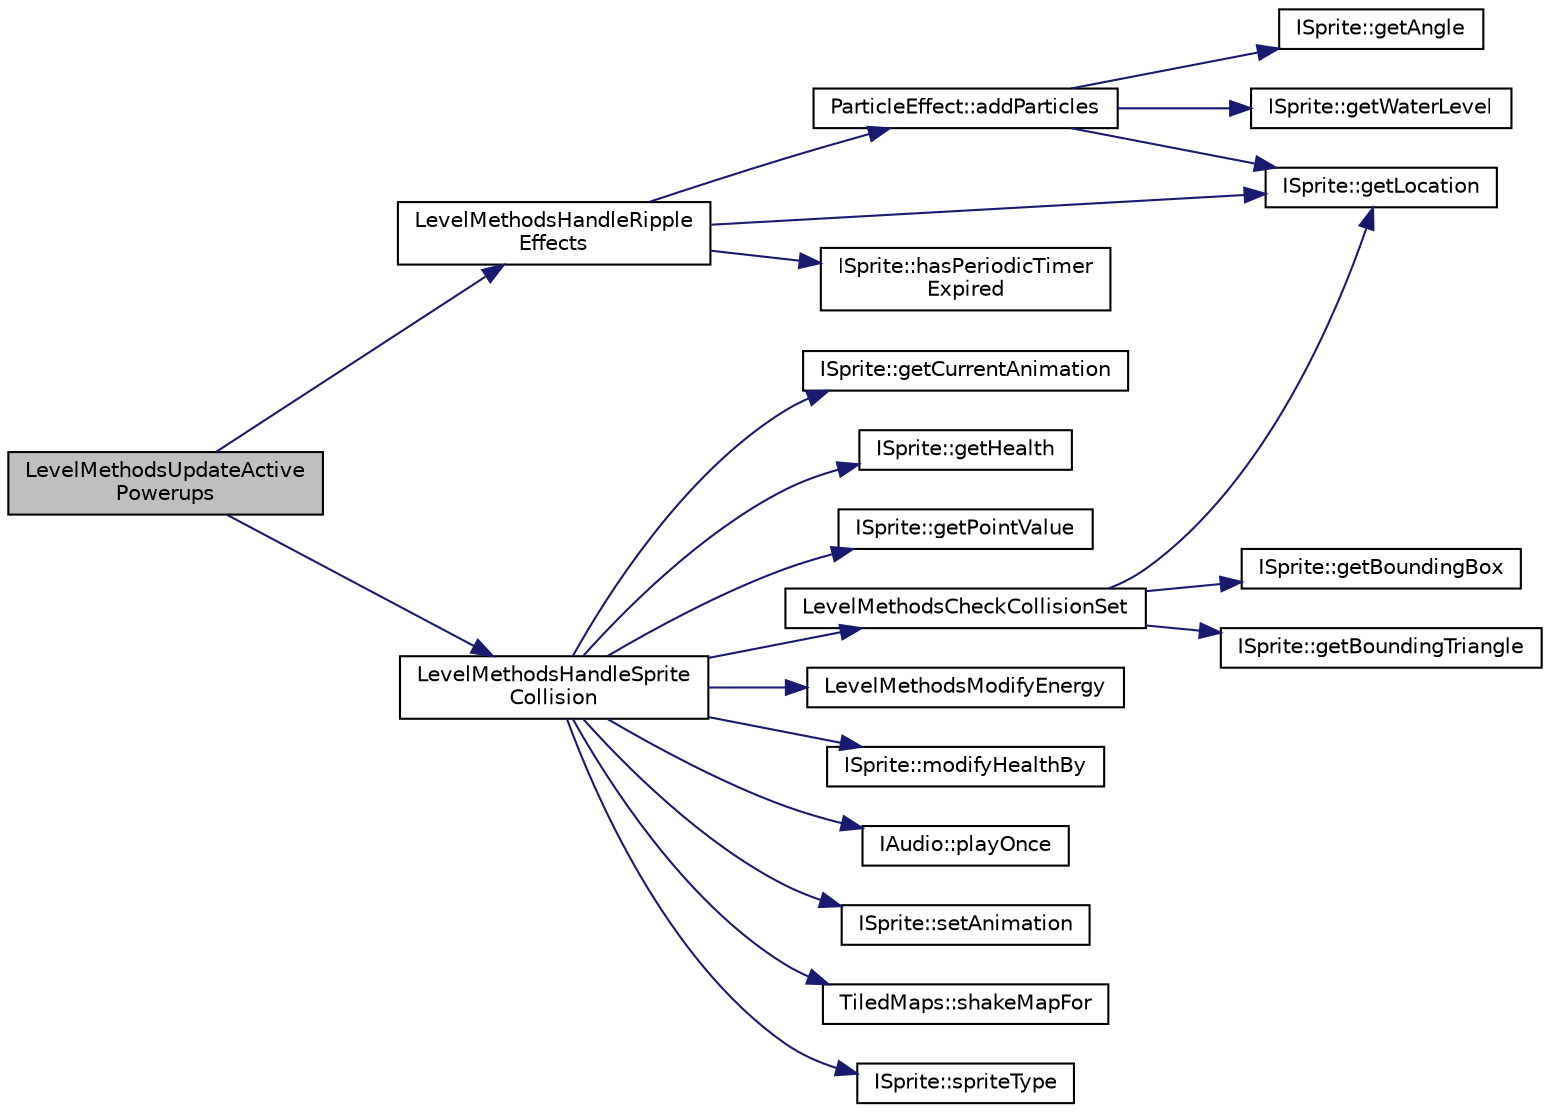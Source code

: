 digraph "LevelMethodsUpdateActivePowerups"
{
 // LATEX_PDF_SIZE
  edge [fontname="Helvetica",fontsize="10",labelfontname="Helvetica",labelfontsize="10"];
  node [fontname="Helvetica",fontsize="10",shape=record];
  rankdir="LR";
  Node1 [label="LevelMethodsUpdateActive\lPowerups",height=0.2,width=0.4,color="black", fillcolor="grey75", style="filled", fontcolor="black",tooltip="Updates the power up sprites that have been activated"];
  Node1 -> Node2 [color="midnightblue",fontsize="10",style="solid"];
  Node2 [label="LevelMethodsHandleRipple\lEffects",height=0.2,width=0.4,color="black", fillcolor="white", style="filled",URL="$_level_methods_8cpp.html#abd61dfe68f73958d52c6281f759ed6b5",tooltip=" "];
  Node2 -> Node3 [color="midnightblue",fontsize="10",style="solid"];
  Node3 [label="ParticleEffect::addParticles",height=0.2,width=0.4,color="black", fillcolor="white", style="filled",URL="$class_particle_effect.html#a807a1af756635bd62afd7b5ad190d29c",tooltip=" "];
  Node3 -> Node4 [color="midnightblue",fontsize="10",style="solid"];
  Node4 [label="ISprite::getAngle",height=0.2,width=0.4,color="black", fillcolor="white", style="filled",URL="$class_i_sprite.html#a44ab48c7a0ca24cf44b5aeb7c84ba597",tooltip=" "];
  Node3 -> Node5 [color="midnightblue",fontsize="10",style="solid"];
  Node5 [label="ISprite::getLocation",height=0.2,width=0.4,color="black", fillcolor="white", style="filled",URL="$class_i_sprite.html#a04e5809c871ecfe7caeab6d6886e2bbd",tooltip=" "];
  Node3 -> Node6 [color="midnightblue",fontsize="10",style="solid"];
  Node6 [label="ISprite::getWaterLevel",height=0.2,width=0.4,color="black", fillcolor="white", style="filled",URL="$class_i_sprite.html#afd39c00bbd79fc13234885c8941ea798",tooltip=" "];
  Node2 -> Node5 [color="midnightblue",fontsize="10",style="solid"];
  Node2 -> Node7 [color="midnightblue",fontsize="10",style="solid"];
  Node7 [label="ISprite::hasPeriodicTimer\lExpired",height=0.2,width=0.4,color="black", fillcolor="white", style="filled",URL="$class_i_sprite.html#a7ac783a7e9180e85f608b2263aee9e2a",tooltip=" "];
  Node1 -> Node8 [color="midnightblue",fontsize="10",style="solid"];
  Node8 [label="LevelMethodsHandleSprite\lCollision",height=0.2,width=0.4,color="black", fillcolor="white", style="filled",URL="$_level_methods_8cpp.html#af17deb75104f88694410fe98a83b997f",tooltip=" "];
  Node8 -> Node9 [color="midnightblue",fontsize="10",style="solid"];
  Node9 [label="ISprite::getCurrentAnimation",height=0.2,width=0.4,color="black", fillcolor="white", style="filled",URL="$class_i_sprite.html#a6e1e6556de6db54749ad3926c0c1720b",tooltip=" "];
  Node8 -> Node10 [color="midnightblue",fontsize="10",style="solid"];
  Node10 [label="ISprite::getHealth",height=0.2,width=0.4,color="black", fillcolor="white", style="filled",URL="$class_i_sprite.html#a09dd7e151892b1314f5cf5f4699a7865",tooltip=" "];
  Node8 -> Node11 [color="midnightblue",fontsize="10",style="solid"];
  Node11 [label="ISprite::getPointValue",height=0.2,width=0.4,color="black", fillcolor="white", style="filled",URL="$class_i_sprite.html#a9821c90304790a5e8162c57d37b3ddfa",tooltip=" "];
  Node8 -> Node12 [color="midnightblue",fontsize="10",style="solid"];
  Node12 [label="LevelMethodsCheckCollisionSet",height=0.2,width=0.4,color="black", fillcolor="white", style="filled",URL="$_level_methods_8cpp.html#a5319580ed95da1ff1d0e4312ea879c66",tooltip=" "];
  Node12 -> Node13 [color="midnightblue",fontsize="10",style="solid"];
  Node13 [label="ISprite::getBoundingBox",height=0.2,width=0.4,color="black", fillcolor="white", style="filled",URL="$class_i_sprite.html#adf07d87015405a56c565efc59d10a937",tooltip=" "];
  Node12 -> Node14 [color="midnightblue",fontsize="10",style="solid"];
  Node14 [label="ISprite::getBoundingTriangle",height=0.2,width=0.4,color="black", fillcolor="white", style="filled",URL="$class_i_sprite.html#ad02479bdf3ae8da1e43dd39a95b96940",tooltip=" "];
  Node12 -> Node5 [color="midnightblue",fontsize="10",style="solid"];
  Node8 -> Node15 [color="midnightblue",fontsize="10",style="solid"];
  Node15 [label="LevelMethodsModifyEnergy",height=0.2,width=0.4,color="black", fillcolor="white", style="filled",URL="$_level_methods_8cpp.html#ae2b42fb2944936dcc6a5683cd4ca52a7",tooltip=" "];
  Node8 -> Node16 [color="midnightblue",fontsize="10",style="solid"];
  Node16 [label="ISprite::modifyHealthBy",height=0.2,width=0.4,color="black", fillcolor="white", style="filled",URL="$class_i_sprite.html#a445add3488623db74f1764652993c0dc",tooltip=" "];
  Node8 -> Node17 [color="midnightblue",fontsize="10",style="solid"];
  Node17 [label="IAudio::playOnce",height=0.2,width=0.4,color="black", fillcolor="white", style="filled",URL="$class_i_audio.html#ab7b06473770e6eb5f1d65e63f0853862",tooltip=" "];
  Node8 -> Node18 [color="midnightblue",fontsize="10",style="solid"];
  Node18 [label="ISprite::setAnimation",height=0.2,width=0.4,color="black", fillcolor="white", style="filled",URL="$class_i_sprite.html#ac3c80c8b172445a5009ce33859878989",tooltip=" "];
  Node8 -> Node19 [color="midnightblue",fontsize="10",style="solid"];
  Node19 [label="TiledMaps::shakeMapFor",height=0.2,width=0.4,color="black", fillcolor="white", style="filled",URL="$class_tiled_maps.html#af1fc781b624caf55f9e5240631ca3d22",tooltip=" "];
  Node8 -> Node20 [color="midnightblue",fontsize="10",style="solid"];
  Node20 [label="ISprite::spriteType",height=0.2,width=0.4,color="black", fillcolor="white", style="filled",URL="$class_i_sprite.html#a950ef030265205693eb1bf64d716de9a",tooltip=" "];
}
